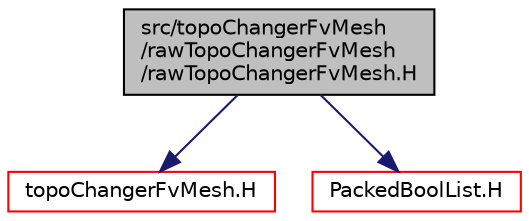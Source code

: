 digraph "src/topoChangerFvMesh/rawTopoChangerFvMesh/rawTopoChangerFvMesh.H"
{
  bgcolor="transparent";
  edge [fontname="Helvetica",fontsize="10",labelfontname="Helvetica",labelfontsize="10"];
  node [fontname="Helvetica",fontsize="10",shape=record];
  Node0 [label="src/topoChangerFvMesh\l/rawTopoChangerFvMesh\l/rawTopoChangerFvMesh.H",height=0.2,width=0.4,color="black", fillcolor="grey75", style="filled", fontcolor="black"];
  Node0 -> Node1 [color="midnightblue",fontsize="10",style="solid",fontname="Helvetica"];
  Node1 [label="topoChangerFvMesh.H",height=0.2,width=0.4,color="red",URL="$a17285.html"];
  Node0 -> Node212 [color="midnightblue",fontsize="10",style="solid",fontname="Helvetica"];
  Node212 [label="PackedBoolList.H",height=0.2,width=0.4,color="red",URL="$a09398.html"];
}
